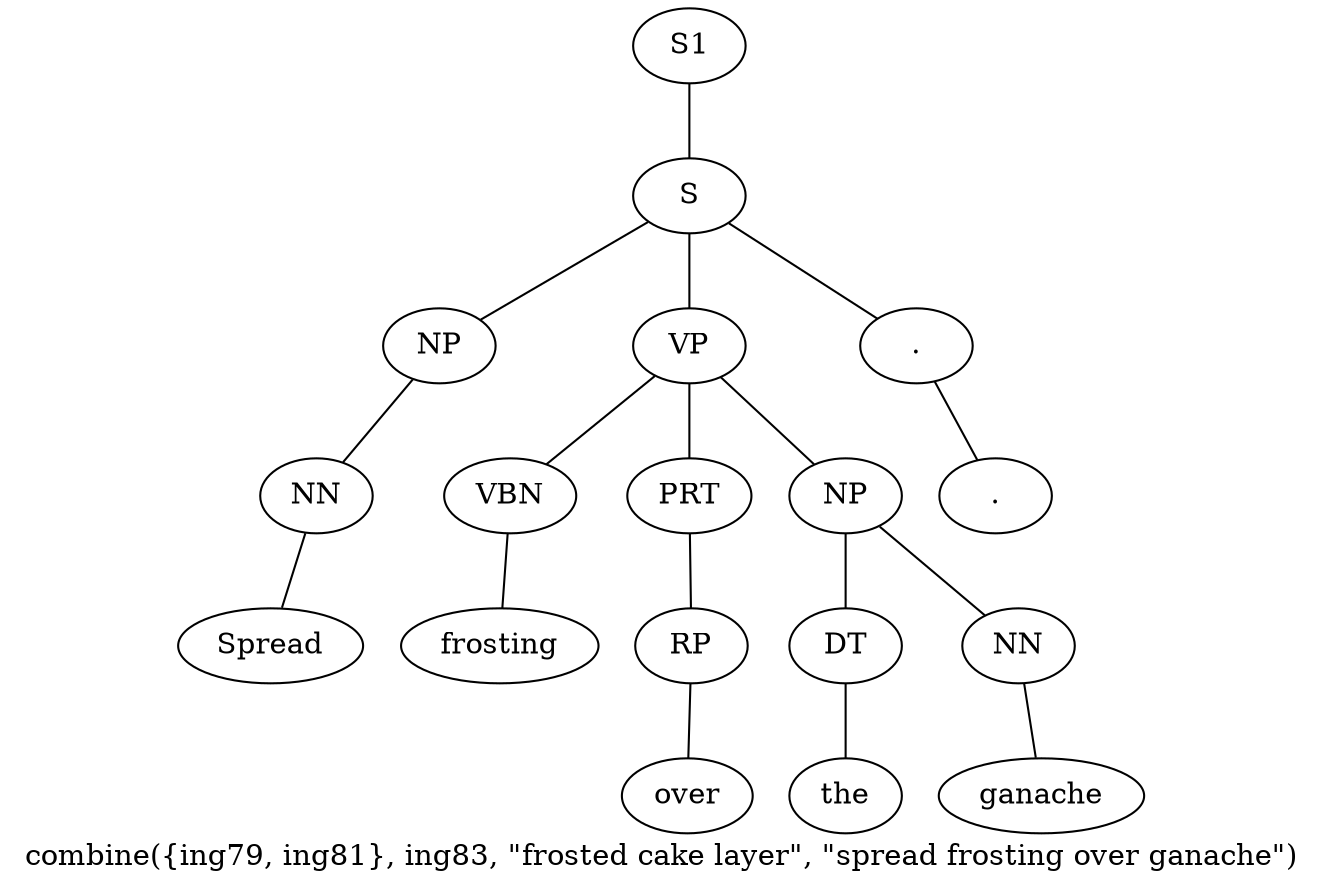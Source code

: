 graph SyntaxGraph {
	label = "combine({ing79, ing81}, ing83, \"frosted cake layer\", \"spread frosting over ganache\")";
	Node0 [label="S1"];
	Node1 [label="S"];
	Node2 [label="NP"];
	Node3 [label="NN"];
	Node4 [label="Spread"];
	Node5 [label="VP"];
	Node6 [label="VBN"];
	Node7 [label="frosting"];
	Node8 [label="PRT"];
	Node9 [label="RP"];
	Node10 [label="over"];
	Node11 [label="NP"];
	Node12 [label="DT"];
	Node13 [label="the"];
	Node14 [label="NN"];
	Node15 [label="ganache"];
	Node16 [label="."];
	Node17 [label="."];

	Node0 -- Node1;
	Node1 -- Node2;
	Node1 -- Node5;
	Node1 -- Node16;
	Node2 -- Node3;
	Node3 -- Node4;
	Node5 -- Node6;
	Node5 -- Node8;
	Node5 -- Node11;
	Node6 -- Node7;
	Node8 -- Node9;
	Node9 -- Node10;
	Node11 -- Node12;
	Node11 -- Node14;
	Node12 -- Node13;
	Node14 -- Node15;
	Node16 -- Node17;
}